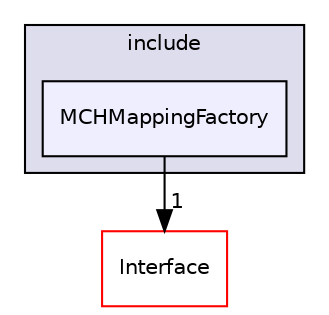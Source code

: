 digraph "/home/travis/build/AliceO2Group/AliceO2/Detectors/MUON/MCH/Mapping/Factory/include/MCHMappingFactory" {
  bgcolor=transparent;
  compound=true
  node [ fontsize="10", fontname="Helvetica"];
  edge [ labelfontsize="10", labelfontname="Helvetica"];
  subgraph clusterdir_9d7fe0caae3bfd58c7a5b21c3794919b {
    graph [ bgcolor="#ddddee", pencolor="black", label="include" fontname="Helvetica", fontsize="10", URL="dir_9d7fe0caae3bfd58c7a5b21c3794919b.html"]
  dir_cd0cab12efeeb9e428cbe1a085908f42 [shape=box, label="MCHMappingFactory", style="filled", fillcolor="#eeeeff", pencolor="black", URL="dir_cd0cab12efeeb9e428cbe1a085908f42.html"];
  }
  dir_bb33a65c2c121b6655a8db1556a9cb2b [shape=box label="Interface" color="red" URL="dir_bb33a65c2c121b6655a8db1556a9cb2b.html"];
  dir_cd0cab12efeeb9e428cbe1a085908f42->dir_bb33a65c2c121b6655a8db1556a9cb2b [headlabel="1", labeldistance=1.5 headhref="dir_000503_000487.html"];
}
